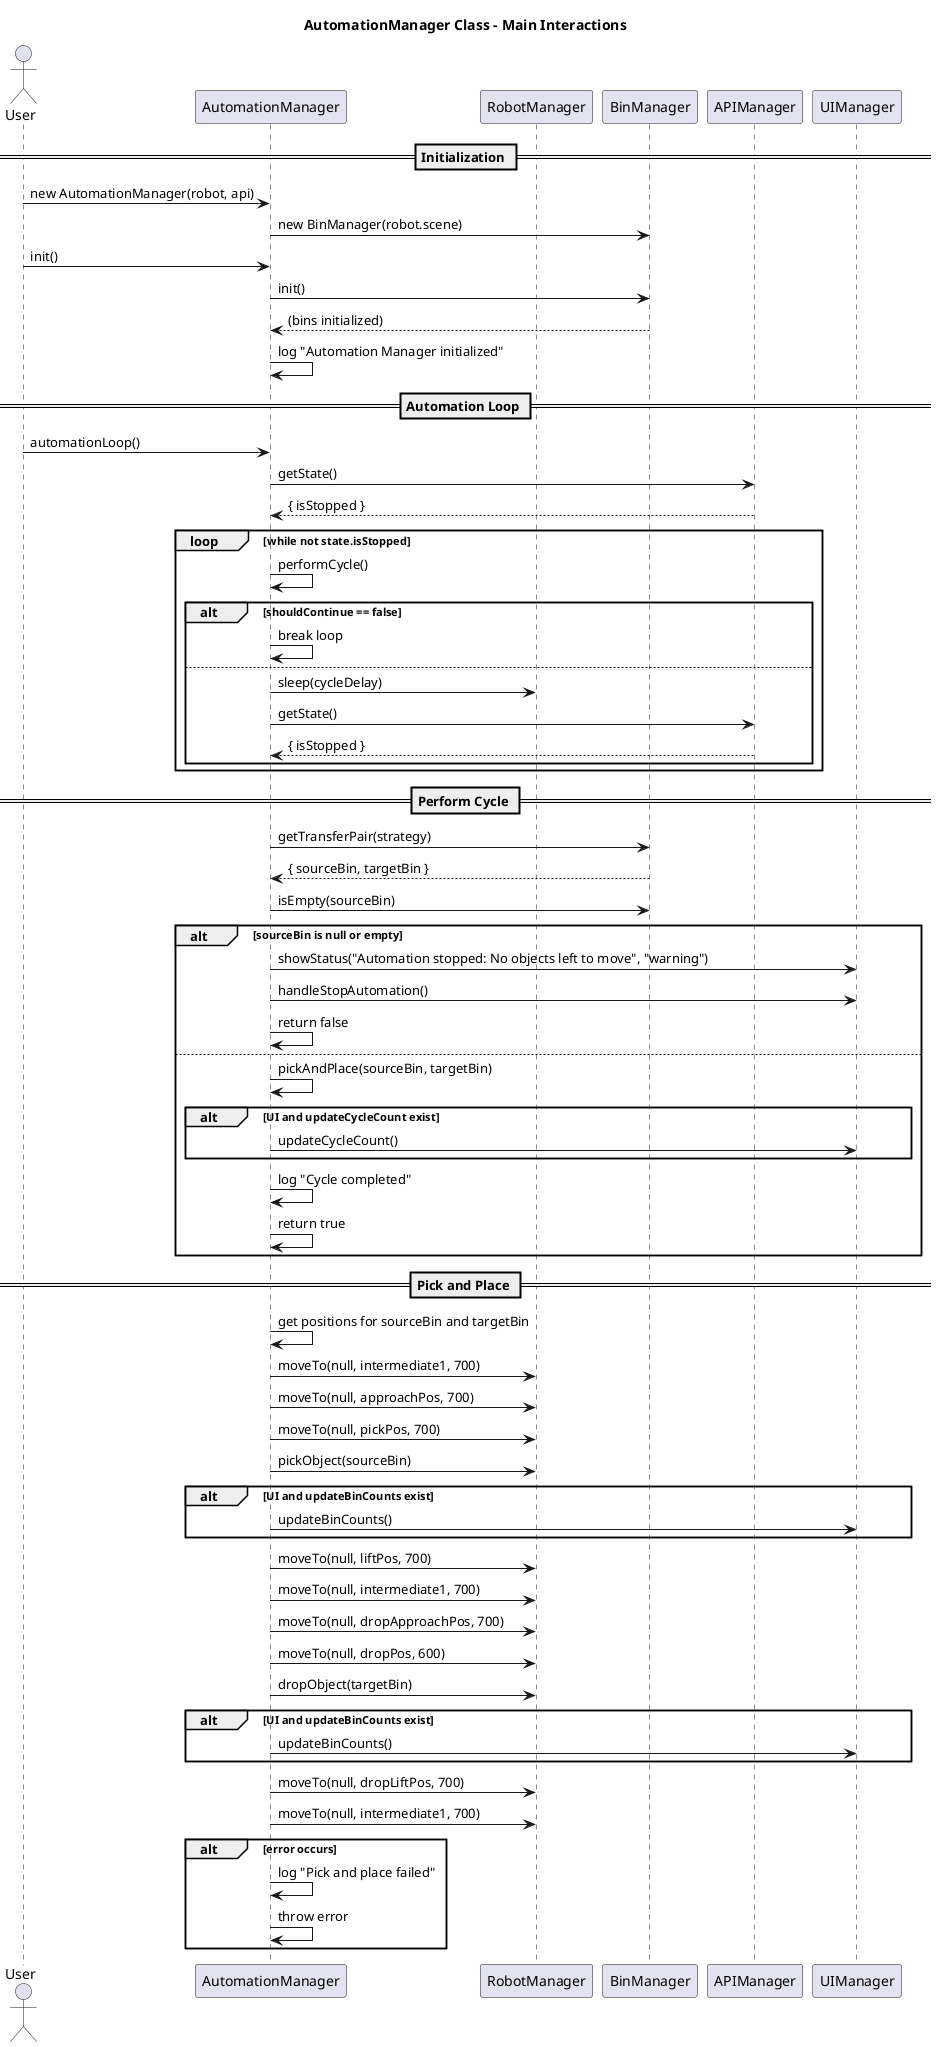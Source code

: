 @startuml
title AutomationManager Class - Main Interactions

actor User
participant AutomationManager as Automation
participant RobotManager as Robot
participant BinManager as Bin
participant APIManager as API
participant UIManager as UI

== Initialization ==
User -> Automation: new AutomationManager(robot, api)
Automation -> Bin: new BinManager(robot.scene)
User -> Automation: init()
Automation -> Bin: init()
Bin --> Automation: (bins initialized)
Automation -> Automation: log "Automation Manager initialized"

== Automation Loop ==
User -> Automation: automationLoop()
Automation -> API: getState()
API --> Automation: { isStopped }
loop while not state.isStopped
    Automation -> Automation: performCycle()
    alt shouldContinue == false
        Automation -> Automation: break loop
    else
        Automation -> Robot: sleep(cycleDelay)
        Automation -> API: getState()
        API --> Automation: { isStopped }
    end
end

== Perform Cycle ==
Automation -> Bin: getTransferPair(strategy)
Bin --> Automation: { sourceBin, targetBin }
Automation -> Bin: isEmpty(sourceBin)
alt sourceBin is null or empty
    Automation -> UI: showStatus("Automation stopped: No objects left to move", "warning")
    Automation -> UI: handleStopAutomation()
    Automation -> Automation: return false
else
    Automation -> Automation: pickAndPlace(sourceBin, targetBin)
    alt UI and updateCycleCount exist
        Automation -> UI: updateCycleCount()
    end
    Automation -> Automation: log "Cycle completed"
    Automation -> Automation: return true
end

== Pick and Place ==
Automation -> Automation: get positions for sourceBin and targetBin
Automation -> Robot: moveTo(null, intermediate1, 700)
Automation -> Robot: moveTo(null, approachPos, 700)
Automation -> Robot: moveTo(null, pickPos, 700)
Automation -> Robot: pickObject(sourceBin)
alt UI and updateBinCounts exist
    Automation -> UI: updateBinCounts()
end
Automation -> Robot: moveTo(null, liftPos, 700)
Automation -> Robot: moveTo(null, intermediate1, 700)
Automation -> Robot: moveTo(null, dropApproachPos, 700)
Automation -> Robot: moveTo(null, dropPos, 600)
Automation -> Robot: dropObject(targetBin)
alt UI and updateBinCounts exist
    Automation -> UI: updateBinCounts()
end
Automation -> Robot: moveTo(null, dropLiftPos, 700)
Automation -> Robot: moveTo(null, intermediate1, 700)
alt error occurs
    Automation -> Automation: log "Pick and place failed"
    Automation -> Automation: throw error
end

@enduml